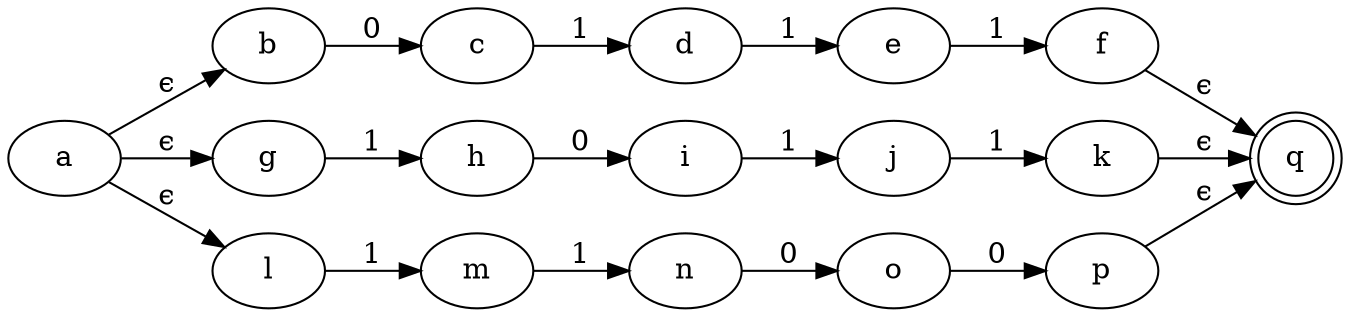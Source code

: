 digraph nfa {
    rankdir="LR"
    
    a->b[label="ϵ"]
    b->c[label="0"]
    c->d[label="1"]
    d->e[label="1"]
    e->f[label="1"]
    a->g[label="ϵ"]
    g->h[label="1"]
    h->i[label="0"]
    i->j[label="1"]
    j->k[label="1"]
    a->l[label="ϵ"]
    l->m[label="1"]
    m->n[label="1"]
    n->o[label="0"]
    o->p[label="0"]
    
    q[shape=doublecircle]
    f->q[label="ϵ"]
    k->q[label="ϵ"]
    p->q[label="ϵ"]
}

